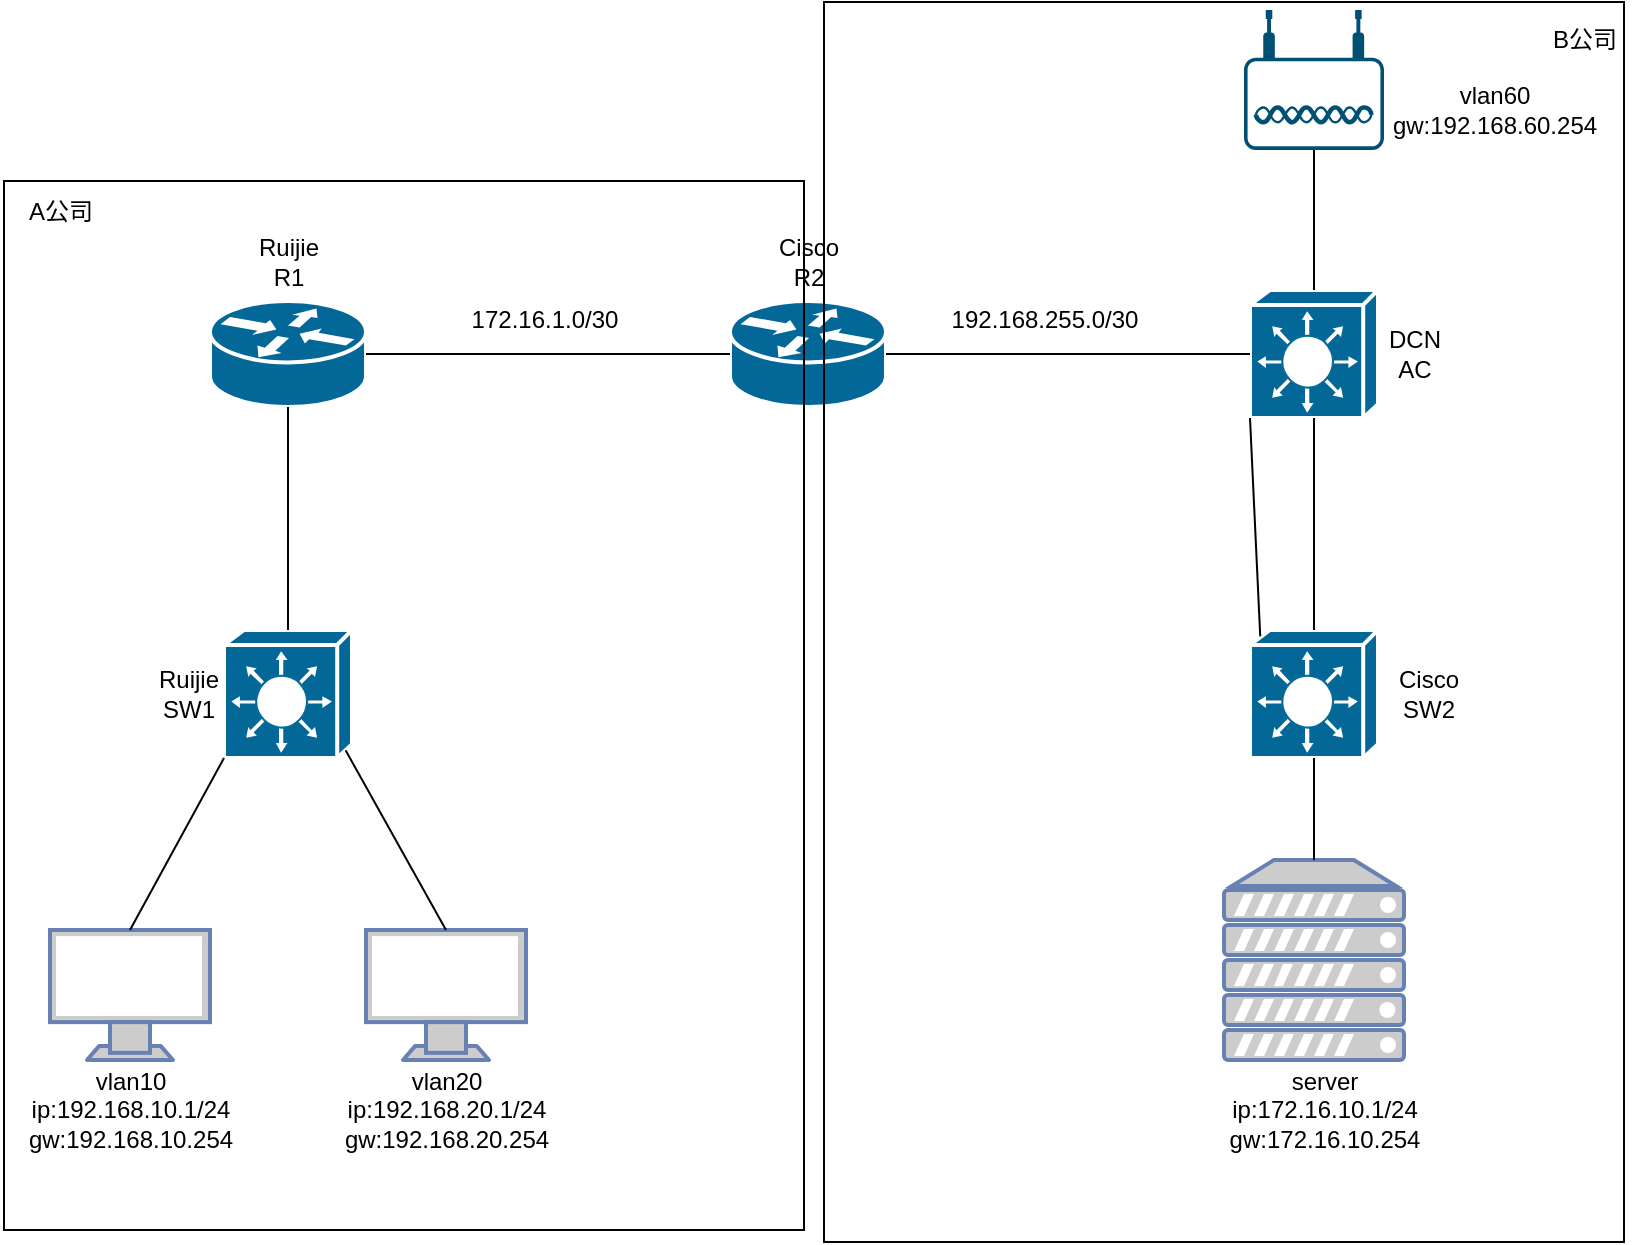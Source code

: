 <mxfile version="20.5.1" type="github">
  <diagram id="P4eRs6HM1GS3csgYOm_V" name="Page-1">
    <mxGraphModel dx="895" dy="601" grid="1" gridSize="10" guides="1" tooltips="1" connect="1" arrows="1" fold="1" page="1" pageScale="1" pageWidth="850" pageHeight="1100" math="0" shadow="0">
      <root>
        <mxCell id="0" />
        <mxCell id="1" parent="0" />
        <mxCell id="QF8yON18dz7e8C4uch5Z-2" value="" style="shape=mxgraph.cisco.routers.router;sketch=0;html=1;pointerEvents=1;dashed=0;fillColor=#036897;strokeColor=#ffffff;strokeWidth=2;verticalLabelPosition=bottom;verticalAlign=top;align=center;outlineConnect=0;" vertex="1" parent="1">
          <mxGeometry x="393" y="245.5" width="78" height="53" as="geometry" />
        </mxCell>
        <mxCell id="QF8yON18dz7e8C4uch5Z-3" value="" style="shape=mxgraph.cisco.routers.router;sketch=0;html=1;pointerEvents=1;dashed=0;fillColor=#036897;strokeColor=#ffffff;strokeWidth=2;verticalLabelPosition=bottom;verticalAlign=top;align=center;outlineConnect=0;" vertex="1" parent="1">
          <mxGeometry x="133" y="245.5" width="78" height="53" as="geometry" />
        </mxCell>
        <mxCell id="QF8yON18dz7e8C4uch5Z-4" value="" style="shape=mxgraph.cisco.switches.layer_3_switch;sketch=0;html=1;pointerEvents=1;dashed=0;fillColor=#036897;strokeColor=#ffffff;strokeWidth=2;verticalLabelPosition=bottom;verticalAlign=top;align=center;outlineConnect=0;" vertex="1" parent="1">
          <mxGeometry x="653" y="410" width="64" height="64" as="geometry" />
        </mxCell>
        <mxCell id="QF8yON18dz7e8C4uch5Z-5" value="" style="shape=mxgraph.cisco.switches.layer_3_switch;sketch=0;html=1;pointerEvents=1;dashed=0;fillColor=#036897;strokeColor=#ffffff;strokeWidth=2;verticalLabelPosition=bottom;verticalAlign=top;align=center;outlineConnect=0;" vertex="1" parent="1">
          <mxGeometry x="653" y="240" width="64" height="64" as="geometry" />
        </mxCell>
        <mxCell id="QF8yON18dz7e8C4uch5Z-6" value="" style="shape=mxgraph.cisco.switches.layer_3_switch;sketch=0;html=1;pointerEvents=1;dashed=0;fillColor=#036897;strokeColor=#ffffff;strokeWidth=2;verticalLabelPosition=bottom;verticalAlign=top;align=center;outlineConnect=0;" vertex="1" parent="1">
          <mxGeometry x="140" y="410" width="64" height="64" as="geometry" />
        </mxCell>
        <mxCell id="QF8yON18dz7e8C4uch5Z-7" value="" style="fontColor=#0066CC;verticalAlign=top;verticalLabelPosition=bottom;labelPosition=center;align=center;html=1;outlineConnect=0;fillColor=#CCCCCC;strokeColor=#6881B3;gradientColor=none;gradientDirection=north;strokeWidth=2;shape=mxgraph.networks.monitor;" vertex="1" parent="1">
          <mxGeometry x="211" y="560" width="80" height="65" as="geometry" />
        </mxCell>
        <mxCell id="QF8yON18dz7e8C4uch5Z-8" value="" style="fontColor=#0066CC;verticalAlign=top;verticalLabelPosition=bottom;labelPosition=center;align=center;html=1;outlineConnect=0;fillColor=#CCCCCC;strokeColor=#6881B3;gradientColor=none;gradientDirection=north;strokeWidth=2;shape=mxgraph.networks.monitor;" vertex="1" parent="1">
          <mxGeometry x="53" y="560" width="80" height="65" as="geometry" />
        </mxCell>
        <mxCell id="QF8yON18dz7e8C4uch5Z-10" value="" style="fontColor=#0066CC;verticalAlign=top;verticalLabelPosition=bottom;labelPosition=center;align=center;html=1;outlineConnect=0;fillColor=#CCCCCC;strokeColor=#6881B3;gradientColor=none;gradientDirection=north;strokeWidth=2;shape=mxgraph.networks.server;" vertex="1" parent="1">
          <mxGeometry x="640" y="525" width="90" height="100" as="geometry" />
        </mxCell>
        <mxCell id="QF8yON18dz7e8C4uch5Z-11" value="" style="points=[[0.03,0.36,0],[0.18,0,0],[0.5,0.34,0],[0.82,0,0],[0.97,0.36,0],[1,0.67,0],[0.975,0.975,0],[0.5,1,0],[0.025,0.975,0],[0,0.67,0]];verticalLabelPosition=bottom;sketch=0;html=1;verticalAlign=top;aspect=fixed;align=center;pointerEvents=1;shape=mxgraph.cisco19.wireless_access_point;fillColor=#005073;strokeColor=none;" vertex="1" parent="1">
          <mxGeometry x="650" y="100" width="70" height="70" as="geometry" />
        </mxCell>
        <mxCell id="QF8yON18dz7e8C4uch5Z-12" value="" style="endArrow=none;html=1;rounded=0;entryX=0;entryY=0.5;entryDx=0;entryDy=0;entryPerimeter=0;exitX=1;exitY=0.5;exitDx=0;exitDy=0;exitPerimeter=0;" edge="1" parent="1" source="QF8yON18dz7e8C4uch5Z-3" target="QF8yON18dz7e8C4uch5Z-2">
          <mxGeometry width="50" height="50" relative="1" as="geometry">
            <mxPoint x="400" y="430" as="sourcePoint" />
            <mxPoint x="450" y="380" as="targetPoint" />
          </mxGeometry>
        </mxCell>
        <mxCell id="QF8yON18dz7e8C4uch5Z-13" value="" style="endArrow=none;html=1;rounded=0;entryX=0;entryY=0.5;entryDx=0;entryDy=0;entryPerimeter=0;exitX=1;exitY=0.5;exitDx=0;exitDy=0;exitPerimeter=0;" edge="1" parent="1" source="QF8yON18dz7e8C4uch5Z-2" target="QF8yON18dz7e8C4uch5Z-5">
          <mxGeometry width="50" height="50" relative="1" as="geometry">
            <mxPoint x="400" y="430" as="sourcePoint" />
            <mxPoint x="450" y="380" as="targetPoint" />
          </mxGeometry>
        </mxCell>
        <mxCell id="QF8yON18dz7e8C4uch5Z-14" value="" style="endArrow=none;html=1;rounded=0;entryX=0;entryY=1;entryDx=0;entryDy=0;entryPerimeter=0;exitX=0.08;exitY=0.05;exitDx=0;exitDy=0;exitPerimeter=0;" edge="1" parent="1" source="QF8yON18dz7e8C4uch5Z-4" target="QF8yON18dz7e8C4uch5Z-5">
          <mxGeometry width="50" height="50" relative="1" as="geometry">
            <mxPoint x="400" y="430" as="sourcePoint" />
            <mxPoint x="620" y="350" as="targetPoint" />
          </mxGeometry>
        </mxCell>
        <mxCell id="QF8yON18dz7e8C4uch5Z-15" value="" style="endArrow=none;html=1;rounded=0;entryX=0.5;entryY=1;entryDx=0;entryDy=0;entryPerimeter=0;exitX=0.5;exitY=0;exitDx=0;exitDy=0;exitPerimeter=0;" edge="1" parent="1" source="QF8yON18dz7e8C4uch5Z-6" target="QF8yON18dz7e8C4uch5Z-3">
          <mxGeometry width="50" height="50" relative="1" as="geometry">
            <mxPoint x="400" y="430" as="sourcePoint" />
            <mxPoint x="450" y="380" as="targetPoint" />
          </mxGeometry>
        </mxCell>
        <mxCell id="QF8yON18dz7e8C4uch5Z-16" value="" style="endArrow=none;html=1;rounded=0;entryX=0.5;entryY=1;entryDx=0;entryDy=0;entryPerimeter=0;" edge="1" parent="1" source="QF8yON18dz7e8C4uch5Z-5" target="QF8yON18dz7e8C4uch5Z-11">
          <mxGeometry width="50" height="50" relative="1" as="geometry">
            <mxPoint x="400" y="430" as="sourcePoint" />
            <mxPoint x="450" y="380" as="targetPoint" />
          </mxGeometry>
        </mxCell>
        <mxCell id="QF8yON18dz7e8C4uch5Z-17" value="" style="endArrow=none;html=1;rounded=0;entryX=0.5;entryY=1;entryDx=0;entryDy=0;entryPerimeter=0;exitX=0.5;exitY=0;exitDx=0;exitDy=0;exitPerimeter=0;" edge="1" parent="1" source="QF8yON18dz7e8C4uch5Z-10" target="QF8yON18dz7e8C4uch5Z-4">
          <mxGeometry width="50" height="50" relative="1" as="geometry">
            <mxPoint x="400" y="430" as="sourcePoint" />
            <mxPoint x="450" y="380" as="targetPoint" />
          </mxGeometry>
        </mxCell>
        <mxCell id="QF8yON18dz7e8C4uch5Z-18" value="" style="endArrow=none;html=1;rounded=0;entryX=0;entryY=1;entryDx=0;entryDy=0;entryPerimeter=0;exitX=0.5;exitY=0;exitDx=0;exitDy=0;exitPerimeter=0;" edge="1" parent="1" source="QF8yON18dz7e8C4uch5Z-8" target="QF8yON18dz7e8C4uch5Z-6">
          <mxGeometry width="50" height="50" relative="1" as="geometry">
            <mxPoint x="400" y="430" as="sourcePoint" />
            <mxPoint x="450" y="380" as="targetPoint" />
          </mxGeometry>
        </mxCell>
        <mxCell id="QF8yON18dz7e8C4uch5Z-19" value="" style="endArrow=none;html=1;rounded=0;entryX=0.95;entryY=0.94;entryDx=0;entryDy=0;entryPerimeter=0;exitX=0.5;exitY=0;exitDx=0;exitDy=0;exitPerimeter=0;" edge="1" parent="1" source="QF8yON18dz7e8C4uch5Z-7" target="QF8yON18dz7e8C4uch5Z-6">
          <mxGeometry width="50" height="50" relative="1" as="geometry">
            <mxPoint x="400" y="430" as="sourcePoint" />
            <mxPoint x="450" y="380" as="targetPoint" />
          </mxGeometry>
        </mxCell>
        <mxCell id="QF8yON18dz7e8C4uch5Z-20" value="Ruijie&lt;br&gt;R1" style="text;html=1;align=center;verticalAlign=middle;resizable=0;points=[];autosize=1;strokeColor=none;fillColor=none;" vertex="1" parent="1">
          <mxGeometry x="147" y="205.5" width="50" height="40" as="geometry" />
        </mxCell>
        <mxCell id="QF8yON18dz7e8C4uch5Z-21" value="Cisco&lt;br&gt;R2" style="text;html=1;align=center;verticalAlign=middle;resizable=0;points=[];autosize=1;strokeColor=none;fillColor=none;" vertex="1" parent="1">
          <mxGeometry x="407" y="205.5" width="50" height="40" as="geometry" />
        </mxCell>
        <mxCell id="QF8yON18dz7e8C4uch5Z-22" value="Ruijie&lt;br&gt;SW1" style="text;html=1;align=center;verticalAlign=middle;resizable=0;points=[];autosize=1;strokeColor=none;fillColor=none;" vertex="1" parent="1">
          <mxGeometry x="97" y="422" width="50" height="40" as="geometry" />
        </mxCell>
        <mxCell id="QF8yON18dz7e8C4uch5Z-23" value="DCN&lt;br&gt;AC" style="text;html=1;align=center;verticalAlign=middle;resizable=0;points=[];autosize=1;strokeColor=none;fillColor=none;" vertex="1" parent="1">
          <mxGeometry x="710" y="252" width="50" height="40" as="geometry" />
        </mxCell>
        <mxCell id="QF8yON18dz7e8C4uch5Z-24" value="Cisco&lt;br&gt;SW2" style="text;html=1;align=center;verticalAlign=middle;resizable=0;points=[];autosize=1;strokeColor=none;fillColor=none;" vertex="1" parent="1">
          <mxGeometry x="717" y="422" width="50" height="40" as="geometry" />
        </mxCell>
        <mxCell id="QF8yON18dz7e8C4uch5Z-25" value="vlan10&lt;br&gt;ip:192.168.10.1/24&lt;br&gt;gw:192.168.10.254" style="text;html=1;align=center;verticalAlign=middle;resizable=0;points=[];autosize=1;strokeColor=none;fillColor=none;" vertex="1" parent="1">
          <mxGeometry x="28" y="620" width="130" height="60" as="geometry" />
        </mxCell>
        <mxCell id="QF8yON18dz7e8C4uch5Z-26" value="vlan20&lt;br&gt;ip:192.168.20.1/24&lt;br&gt;gw:192.168.20.254" style="text;html=1;align=center;verticalAlign=middle;resizable=0;points=[];autosize=1;strokeColor=none;fillColor=none;" vertex="1" parent="1">
          <mxGeometry x="186" y="620" width="130" height="60" as="geometry" />
        </mxCell>
        <mxCell id="QF8yON18dz7e8C4uch5Z-27" value="server&lt;br&gt;ip:172.16.10.1/24&lt;br&gt;gw:172.16.10.254" style="text;html=1;align=center;verticalAlign=middle;resizable=0;points=[];autosize=1;strokeColor=none;fillColor=none;" vertex="1" parent="1">
          <mxGeometry x="630" y="620" width="120" height="60" as="geometry" />
        </mxCell>
        <mxCell id="QF8yON18dz7e8C4uch5Z-28" value="172.16.1.0/30" style="text;html=1;align=center;verticalAlign=middle;resizable=0;points=[];autosize=1;strokeColor=none;fillColor=none;" vertex="1" parent="1">
          <mxGeometry x="250" y="240" width="100" height="30" as="geometry" />
        </mxCell>
        <mxCell id="QF8yON18dz7e8C4uch5Z-29" value="192.168.255.0/30" style="text;html=1;align=center;verticalAlign=middle;resizable=0;points=[];autosize=1;strokeColor=none;fillColor=none;" vertex="1" parent="1">
          <mxGeometry x="490" y="240" width="120" height="30" as="geometry" />
        </mxCell>
        <mxCell id="QF8yON18dz7e8C4uch5Z-30" value="vlan60&lt;br&gt;gw:192.168.60.254" style="text;html=1;align=center;verticalAlign=middle;resizable=0;points=[];autosize=1;strokeColor=none;fillColor=none;" vertex="1" parent="1">
          <mxGeometry x="710" y="130" width="130" height="40" as="geometry" />
        </mxCell>
        <mxCell id="QF8yON18dz7e8C4uch5Z-31" value="" style="rounded=0;whiteSpace=wrap;html=1;fillColor=none;" vertex="1" parent="1">
          <mxGeometry x="30" y="185.5" width="400" height="524.5" as="geometry" />
        </mxCell>
        <mxCell id="QF8yON18dz7e8C4uch5Z-32" value="" style="rounded=0;whiteSpace=wrap;html=1;fillColor=none;" vertex="1" parent="1">
          <mxGeometry x="440" y="96" width="400" height="620" as="geometry" />
        </mxCell>
        <mxCell id="QF8yON18dz7e8C4uch5Z-33" value="A公司" style="text;html=1;align=center;verticalAlign=middle;resizable=0;points=[];autosize=1;strokeColor=none;fillColor=none;" vertex="1" parent="1">
          <mxGeometry x="28" y="185.5" width="60" height="30" as="geometry" />
        </mxCell>
        <mxCell id="QF8yON18dz7e8C4uch5Z-34" value="B公司" style="text;html=1;align=center;verticalAlign=middle;resizable=0;points=[];autosize=1;strokeColor=none;fillColor=none;" vertex="1" parent="1">
          <mxGeometry x="790" y="100" width="60" height="30" as="geometry" />
        </mxCell>
        <mxCell id="QF8yON18dz7e8C4uch5Z-35" value="" style="endArrow=none;html=1;rounded=0;entryX=0.5;entryY=1;entryDx=0;entryDy=0;entryPerimeter=0;exitX=0.5;exitY=0;exitDx=0;exitDy=0;exitPerimeter=0;" edge="1" parent="1" source="QF8yON18dz7e8C4uch5Z-4" target="QF8yON18dz7e8C4uch5Z-5">
          <mxGeometry width="50" height="50" relative="1" as="geometry">
            <mxPoint x="420" y="450" as="sourcePoint" />
            <mxPoint x="470" y="400" as="targetPoint" />
          </mxGeometry>
        </mxCell>
      </root>
    </mxGraphModel>
  </diagram>
</mxfile>
